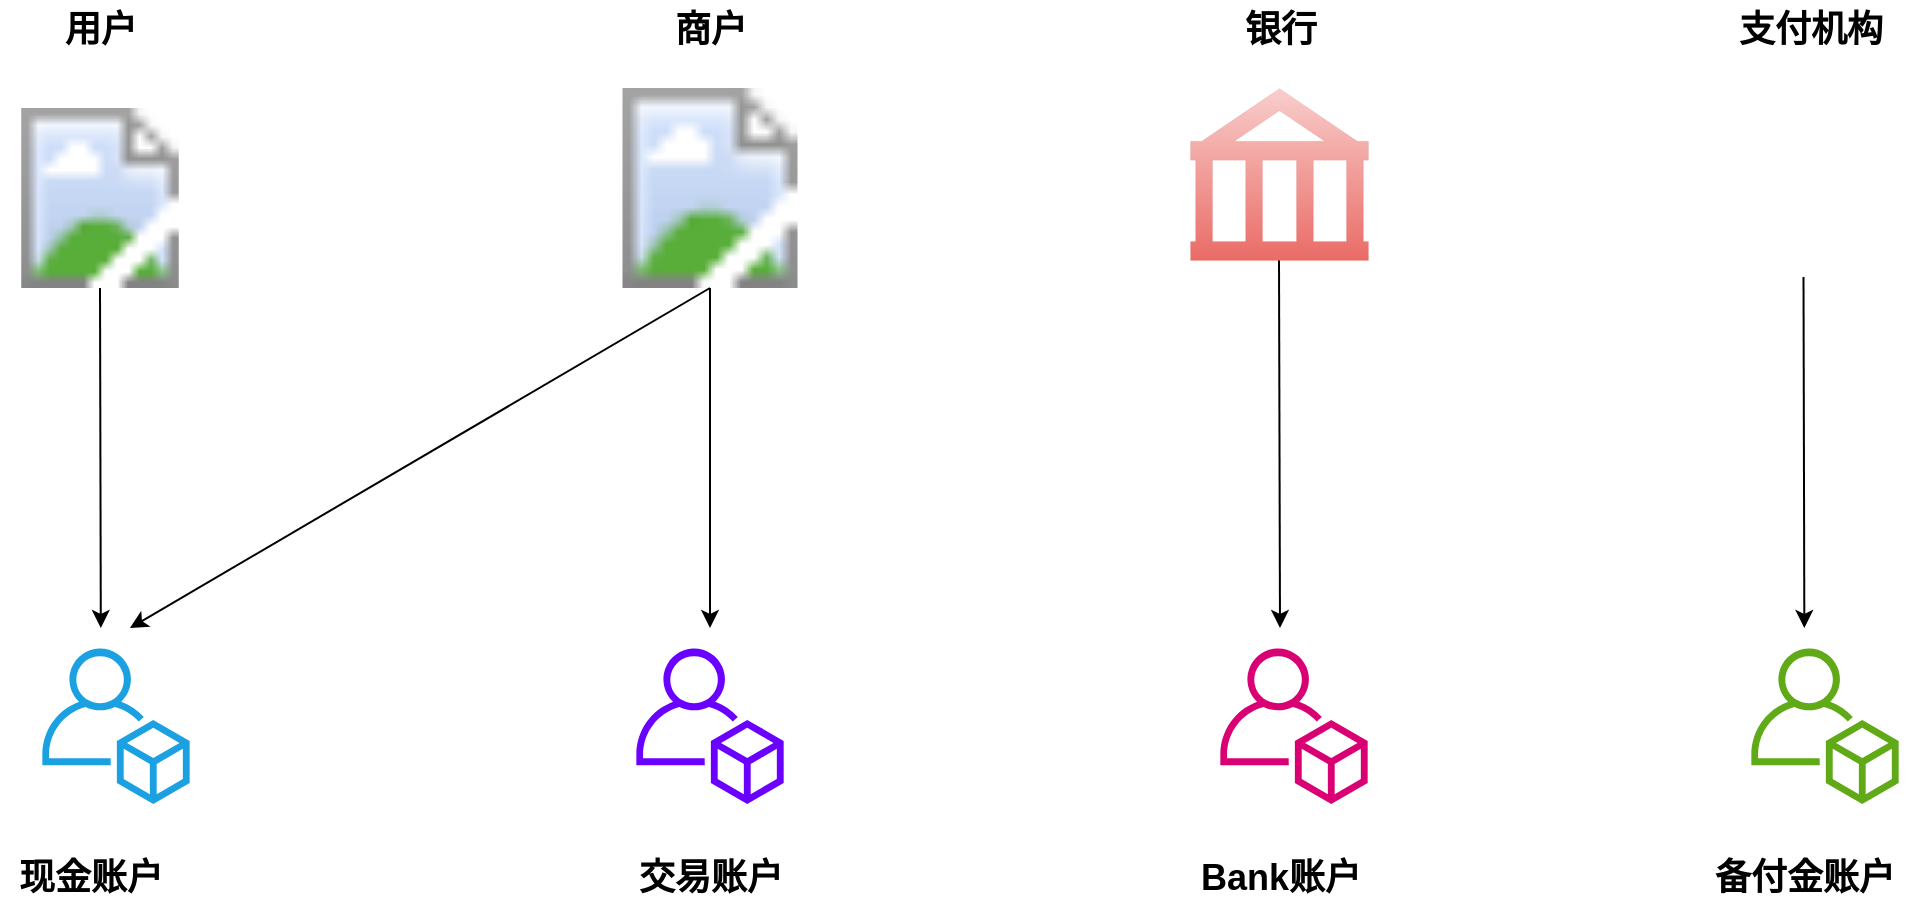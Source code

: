 <mxfile version="17.4.6" type="github">
  <diagram id="9nof-YrUIcUQoQ41efWT" name="Page-1">
    <mxGraphModel dx="2500" dy="896" grid="0" gridSize="10" guides="1" tooltips="1" connect="1" arrows="1" fold="1" page="1" pageScale="1" pageWidth="827" pageHeight="1169" math="0" shadow="0">
      <root>
        <mxCell id="0" />
        <mxCell id="1" parent="0" />
        <mxCell id="w54mhhMjvQkeGyMwNGyl-1" style="edgeStyle=none;rounded=0;orthogonalLoop=1;jettySize=auto;html=1;fontSize=18;exitX=0.5;exitY=1;exitDx=0;exitDy=0;" edge="1" parent="1" source="w54mhhMjvQkeGyMwNGyl-2">
          <mxGeometry relative="1" as="geometry">
            <mxPoint x="-749.588" y="396" as="targetPoint" />
            <mxPoint x="-750" y="276" as="sourcePoint" />
          </mxGeometry>
        </mxCell>
        <mxCell id="w54mhhMjvQkeGyMwNGyl-2" value="" style="image;html=1;image=/img/lib/clip_art/people/Suit_Woman_128x128.png;fontSize=18;" vertex="1" parent="1">
          <mxGeometry x="-795" y="136" width="90" height="90" as="geometry" />
        </mxCell>
        <mxCell id="w54mhhMjvQkeGyMwNGyl-3" style="edgeStyle=none;rounded=0;orthogonalLoop=1;jettySize=auto;html=1;fontSize=18;exitX=0.5;exitY=1;exitDx=0;exitDy=0;" edge="1" parent="1" source="w54mhhMjvQkeGyMwNGyl-5">
          <mxGeometry relative="1" as="geometry">
            <mxPoint x="-445" y="276" as="sourcePoint" />
            <mxPoint x="-735" y="396" as="targetPoint" />
          </mxGeometry>
        </mxCell>
        <mxCell id="w54mhhMjvQkeGyMwNGyl-4" style="edgeStyle=none;rounded=0;orthogonalLoop=1;jettySize=auto;html=1;fontSize=18;exitX=0.5;exitY=1;exitDx=0;exitDy=0;" edge="1" parent="1" source="w54mhhMjvQkeGyMwNGyl-5">
          <mxGeometry relative="1" as="geometry">
            <mxPoint x="-445" y="276" as="sourcePoint" />
            <mxPoint x="-445" y="396" as="targetPoint" />
          </mxGeometry>
        </mxCell>
        <mxCell id="w54mhhMjvQkeGyMwNGyl-5" value="" style="image;html=1;image=/img/lib/clip_art/people/Suit_Woman_Blue_128x128.png;fontSize=18;" vertex="1" parent="1">
          <mxGeometry x="-495" y="126" width="100" height="100" as="geometry" />
        </mxCell>
        <mxCell id="w54mhhMjvQkeGyMwNGyl-6" style="edgeStyle=none;rounded=0;orthogonalLoop=1;jettySize=auto;html=1;fontSize=18;exitX=0.5;exitY=1;exitDx=0;exitDy=0;exitPerimeter=0;" edge="1" parent="1" source="w54mhhMjvQkeGyMwNGyl-7">
          <mxGeometry relative="1" as="geometry">
            <mxPoint x="-160" y="266" as="sourcePoint" />
            <mxPoint x="-160" y="396" as="targetPoint" />
          </mxGeometry>
        </mxCell>
        <mxCell id="w54mhhMjvQkeGyMwNGyl-7" value="" style="shape=mxgraph.signs.travel.bank;html=1;pointerEvents=1;fillColor=#f8cecc;strokeColor=#b85450;verticalLabelPosition=bottom;verticalAlign=top;align=center;strokeWidth=0;gradientColor=#ea6b66;fontSize=18;" vertex="1" parent="1">
          <mxGeometry x="-205" y="126" width="89" height="86" as="geometry" />
        </mxCell>
        <mxCell id="w54mhhMjvQkeGyMwNGyl-8" value="" style="sketch=0;outlineConnect=0;fontColor=#ffffff;fillColor=#1ba1e2;strokeColor=#006EAF;dashed=0;verticalLabelPosition=bottom;verticalAlign=top;align=center;html=1;fontSize=18;fontStyle=0;aspect=fixed;pointerEvents=1;shape=mxgraph.aws4.organizations_account;strokeWidth=20;shadow=0;" vertex="1" parent="1">
          <mxGeometry x="-779" y="406" width="74" height="78" as="geometry" />
        </mxCell>
        <mxCell id="w54mhhMjvQkeGyMwNGyl-9" value="" style="sketch=0;outlineConnect=0;fontColor=#ffffff;fillColor=#d80073;strokeColor=#A50040;dashed=0;verticalLabelPosition=bottom;verticalAlign=top;align=center;html=1;fontSize=18;fontStyle=0;aspect=fixed;pointerEvents=1;shape=mxgraph.aws4.organizations_account;strokeWidth=20;shadow=0;" vertex="1" parent="1">
          <mxGeometry x="-190" y="406" width="74" height="78" as="geometry" />
        </mxCell>
        <mxCell id="w54mhhMjvQkeGyMwNGyl-10" value="" style="sketch=0;outlineConnect=0;fontColor=#ffffff;fillColor=#6a00ff;strokeColor=#3700CC;dashed=0;verticalLabelPosition=bottom;verticalAlign=top;align=center;html=1;fontSize=18;fontStyle=0;aspect=fixed;pointerEvents=1;shape=mxgraph.aws4.organizations_account;strokeWidth=20;shadow=0;" vertex="1" parent="1">
          <mxGeometry x="-482" y="406" width="74" height="78" as="geometry" />
        </mxCell>
        <mxCell id="w54mhhMjvQkeGyMwNGyl-11" value="" style="sketch=0;outlineConnect=0;fontColor=#ffffff;fillColor=#60a917;strokeColor=#2D7600;dashed=0;verticalLabelPosition=bottom;verticalAlign=top;align=center;html=1;fontSize=18;fontStyle=0;aspect=fixed;pointerEvents=1;shape=mxgraph.aws4.organizations_account;strokeWidth=20;shadow=0;" vertex="1" parent="1">
          <mxGeometry x="75.5" y="406" width="74" height="78" as="geometry" />
        </mxCell>
        <mxCell id="w54mhhMjvQkeGyMwNGyl-12" style="edgeStyle=none;rounded=0;orthogonalLoop=1;jettySize=auto;html=1;fontSize=18;exitX=0.5;exitY=1;exitDx=0;exitDy=0;" edge="1" parent="1">
          <mxGeometry relative="1" as="geometry">
            <mxPoint x="102.176" y="396" as="targetPoint" />
            <mxPoint x="101.75" y="220.5" as="sourcePoint" />
          </mxGeometry>
        </mxCell>
        <mxCell id="w54mhhMjvQkeGyMwNGyl-13" value="用户" style="text;html=1;align=center;verticalAlign=middle;resizable=0;points=[];autosize=1;strokeColor=none;fillColor=none;fontSize=18;fontStyle=1" vertex="1" parent="1">
          <mxGeometry x="-775" y="82" width="50" height="30" as="geometry" />
        </mxCell>
        <mxCell id="w54mhhMjvQkeGyMwNGyl-14" value="商户" style="text;html=1;align=center;verticalAlign=middle;resizable=0;points=[];autosize=1;strokeColor=none;fillColor=none;fontSize=18;fontStyle=1" vertex="1" parent="1">
          <mxGeometry x="-470" y="82" width="50" height="30" as="geometry" />
        </mxCell>
        <mxCell id="w54mhhMjvQkeGyMwNGyl-15" value="银行" style="text;html=1;align=center;verticalAlign=middle;resizable=0;points=[];autosize=1;strokeColor=none;fillColor=none;fontSize=18;fontStyle=1" vertex="1" parent="1">
          <mxGeometry x="-185.5" y="82" width="50" height="30" as="geometry" />
        </mxCell>
        <mxCell id="w54mhhMjvQkeGyMwNGyl-16" value="支付机构" style="text;html=1;align=center;verticalAlign=middle;resizable=0;points=[];autosize=1;strokeColor=none;fillColor=none;fontSize=18;fontStyle=1" vertex="1" parent="1">
          <mxGeometry x="59.5" y="82" width="90" height="30" as="geometry" />
        </mxCell>
        <mxCell id="w54mhhMjvQkeGyMwNGyl-17" value="现金账户" style="text;html=1;align=center;verticalAlign=middle;resizable=0;points=[];autosize=1;strokeColor=none;fillColor=none;fontSize=18;fontStyle=1" vertex="1" parent="1">
          <mxGeometry x="-800" y="506" width="90" height="30" as="geometry" />
        </mxCell>
        <mxCell id="w54mhhMjvQkeGyMwNGyl-18" value="交易账户" style="text;html=1;align=center;verticalAlign=middle;resizable=0;points=[];autosize=1;strokeColor=none;fillColor=none;fontSize=18;fontStyle=1" vertex="1" parent="1">
          <mxGeometry x="-490" y="506" width="90" height="30" as="geometry" />
        </mxCell>
        <mxCell id="w54mhhMjvQkeGyMwNGyl-19" value="Bank账户" style="text;html=1;align=center;verticalAlign=middle;resizable=0;points=[];autosize=1;strokeColor=none;fillColor=none;fontSize=18;fontStyle=1" vertex="1" parent="1">
          <mxGeometry x="-210.5" y="506" width="100" height="30" as="geometry" />
        </mxCell>
        <mxCell id="w54mhhMjvQkeGyMwNGyl-20" value="备付金账户" style="text;html=1;align=center;verticalAlign=middle;resizable=0;points=[];autosize=1;strokeColor=none;fillColor=none;fontSize=18;fontStyle=1" vertex="1" parent="1">
          <mxGeometry x="47" y="506" width="110" height="30" as="geometry" />
        </mxCell>
        <mxCell id="w54mhhMjvQkeGyMwNGyl-21" value="" style="shape=image;html=1;verticalAlign=top;verticalLabelPosition=bottom;labelBackgroundColor=#ffffff;imageAspect=0;aspect=fixed;image=https://cdn1.iconfinder.com/data/icons/rounded-social-media/512/wechat-128.png" vertex="1" parent="1">
          <mxGeometry x="59.5" y="126" width="90" height="90" as="geometry" />
        </mxCell>
      </root>
    </mxGraphModel>
  </diagram>
</mxfile>
